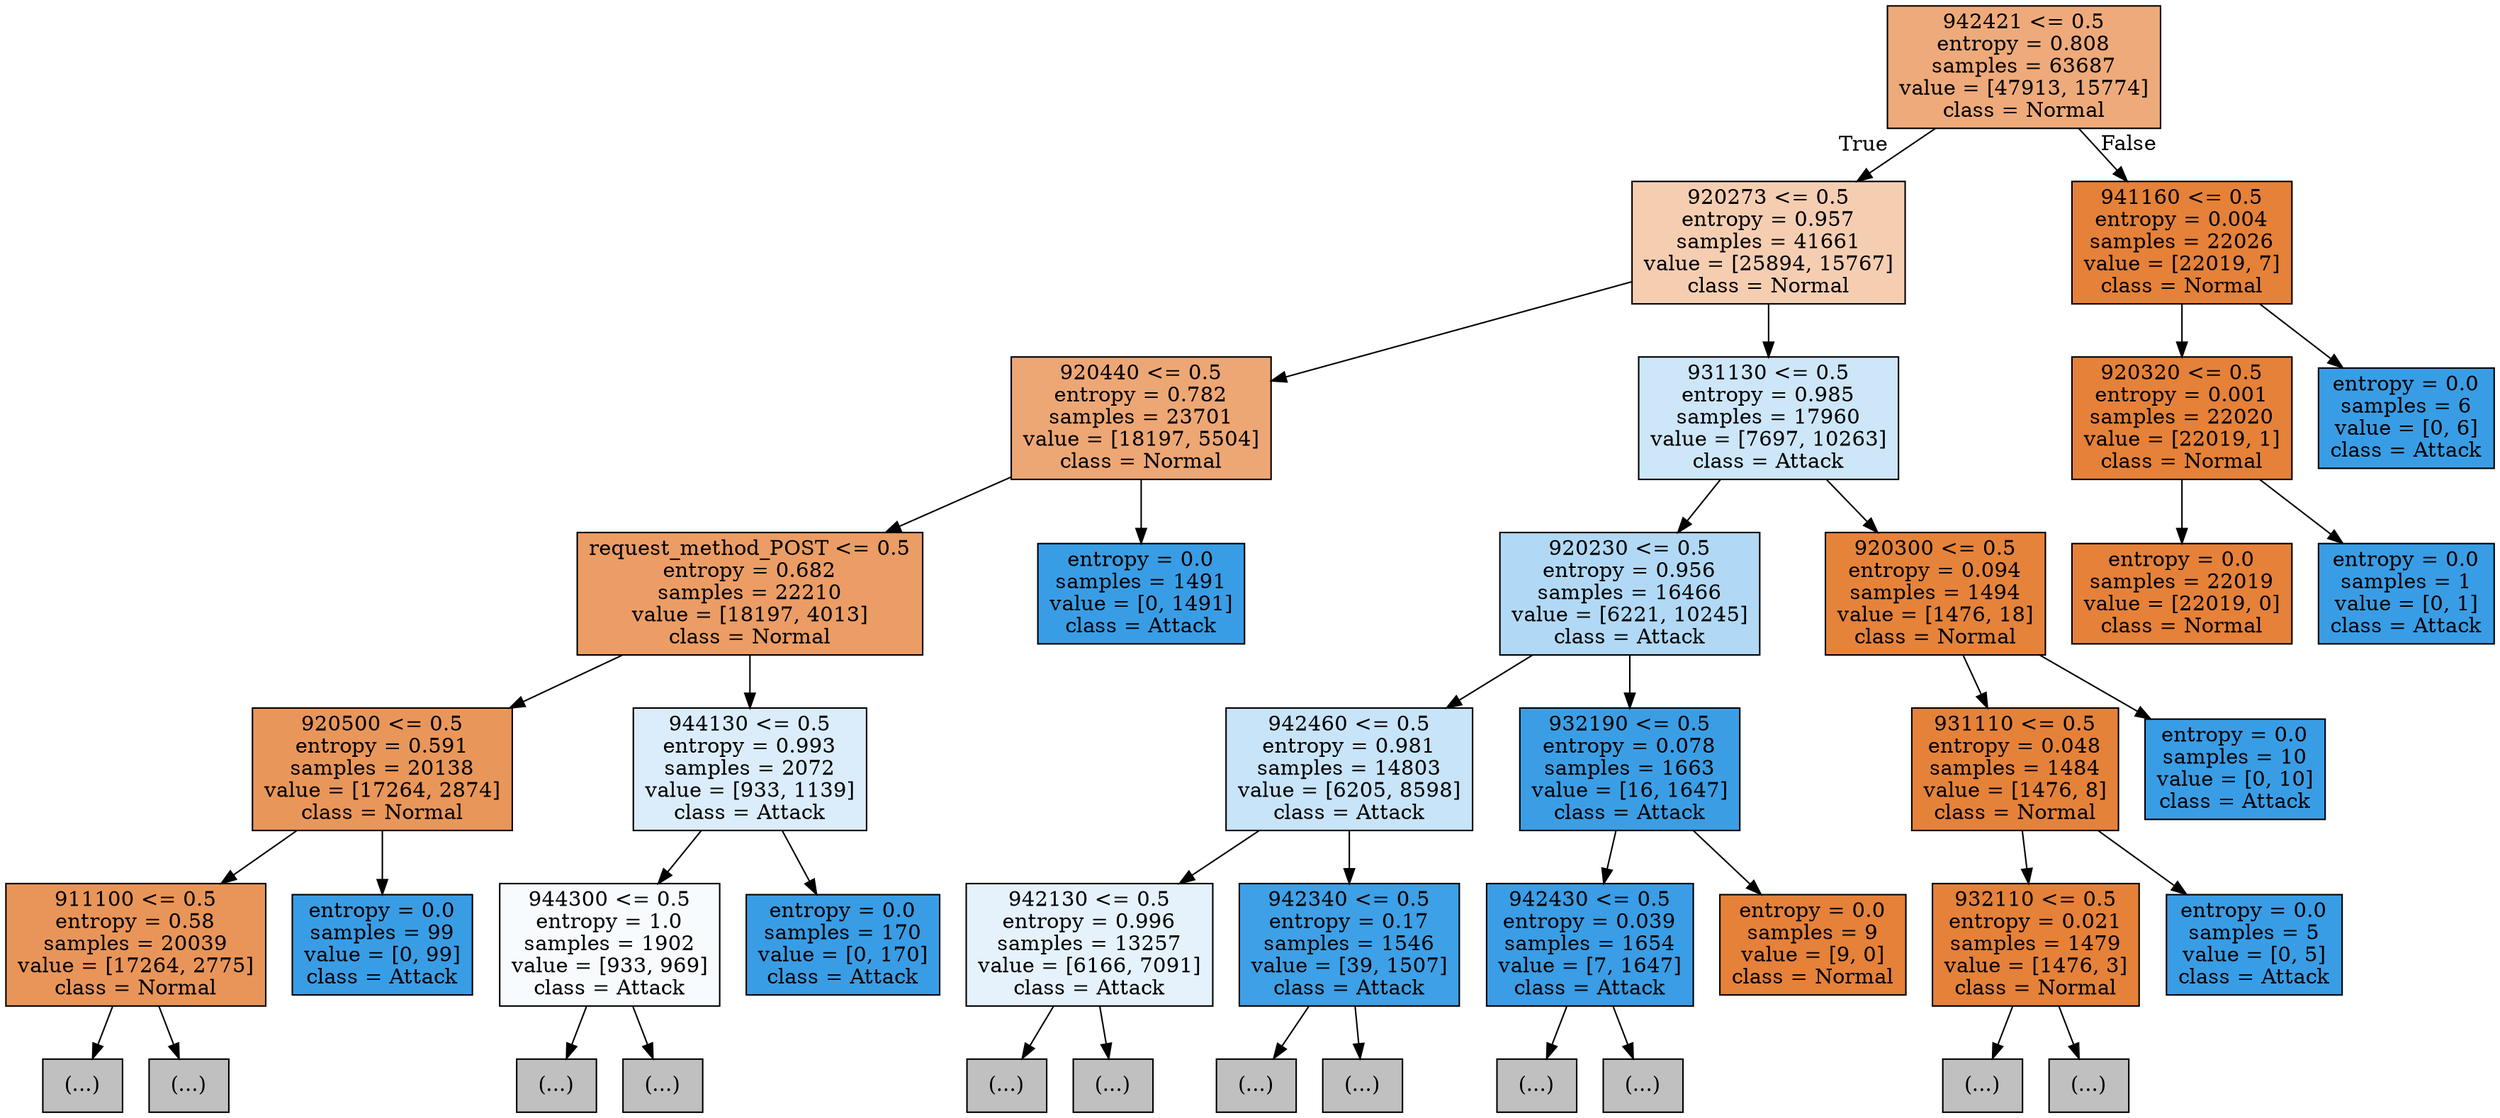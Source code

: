 digraph Tree {
node [shape=box, style="filled", color="black"] ;
0 [label="942421 <= 0.5\nentropy = 0.808\nsamples = 63687\nvalue = [47913, 15774]\nclass = Normal", fillcolor="#eeaa7a"] ;
1 [label="920273 <= 0.5\nentropy = 0.957\nsamples = 41661\nvalue = [25894, 15767]\nclass = Normal", fillcolor="#f5ceb2"] ;
0 -> 1 [labeldistance=2.5, labelangle=45, headlabel="True"] ;
2 [label="920440 <= 0.5\nentropy = 0.782\nsamples = 23701\nvalue = [18197, 5504]\nclass = Normal", fillcolor="#eda775"] ;
1 -> 2 ;
3 [label="request_method_POST <= 0.5\nentropy = 0.682\nsamples = 22210\nvalue = [18197, 4013]\nclass = Normal", fillcolor="#eb9d65"] ;
2 -> 3 ;
4 [label="920500 <= 0.5\nentropy = 0.591\nsamples = 20138\nvalue = [17264, 2874]\nclass = Normal", fillcolor="#e9965a"] ;
3 -> 4 ;
5 [label="911100 <= 0.5\nentropy = 0.58\nsamples = 20039\nvalue = [17264, 2775]\nclass = Normal", fillcolor="#e99559"] ;
4 -> 5 ;
6 [label="(...)", fillcolor="#C0C0C0"] ;
5 -> 6 ;
43 [label="(...)", fillcolor="#C0C0C0"] ;
5 -> 43 ;
44 [label="entropy = 0.0\nsamples = 99\nvalue = [0, 99]\nclass = Attack", fillcolor="#399de5"] ;
4 -> 44 ;
45 [label="944130 <= 0.5\nentropy = 0.993\nsamples = 2072\nvalue = [933, 1139]\nclass = Attack", fillcolor="#dbedfa"] ;
3 -> 45 ;
46 [label="944300 <= 0.5\nentropy = 1.0\nsamples = 1902\nvalue = [933, 969]\nclass = Attack", fillcolor="#f8fbfe"] ;
45 -> 46 ;
47 [label="(...)", fillcolor="#C0C0C0"] ;
46 -> 47 ;
60 [label="(...)", fillcolor="#C0C0C0"] ;
46 -> 60 ;
61 [label="entropy = 0.0\nsamples = 170\nvalue = [0, 170]\nclass = Attack", fillcolor="#399de5"] ;
45 -> 61 ;
62 [label="entropy = 0.0\nsamples = 1491\nvalue = [0, 1491]\nclass = Attack", fillcolor="#399de5"] ;
2 -> 62 ;
63 [label="931130 <= 0.5\nentropy = 0.985\nsamples = 17960\nvalue = [7697, 10263]\nclass = Attack", fillcolor="#cde6f8"] ;
1 -> 63 ;
64 [label="920230 <= 0.5\nentropy = 0.956\nsamples = 16466\nvalue = [6221, 10245]\nclass = Attack", fillcolor="#b1d9f5"] ;
63 -> 64 ;
65 [label="942460 <= 0.5\nentropy = 0.981\nsamples = 14803\nvalue = [6205, 8598]\nclass = Attack", fillcolor="#c8e4f8"] ;
64 -> 65 ;
66 [label="942130 <= 0.5\nentropy = 0.996\nsamples = 13257\nvalue = [6166, 7091]\nclass = Attack", fillcolor="#e5f2fc"] ;
65 -> 66 ;
67 [label="(...)", fillcolor="#C0C0C0"] ;
66 -> 67 ;
130 [label="(...)", fillcolor="#C0C0C0"] ;
66 -> 130 ;
145 [label="942340 <= 0.5\nentropy = 0.17\nsamples = 1546\nvalue = [39, 1507]\nclass = Attack", fillcolor="#3ea0e6"] ;
65 -> 145 ;
146 [label="(...)", fillcolor="#C0C0C0"] ;
145 -> 146 ;
169 [label="(...)", fillcolor="#C0C0C0"] ;
145 -> 169 ;
172 [label="932190 <= 0.5\nentropy = 0.078\nsamples = 1663\nvalue = [16, 1647]\nclass = Attack", fillcolor="#3b9ee5"] ;
64 -> 172 ;
173 [label="942430 <= 0.5\nentropy = 0.039\nsamples = 1654\nvalue = [7, 1647]\nclass = Attack", fillcolor="#3a9de5"] ;
172 -> 173 ;
174 [label="(...)", fillcolor="#C0C0C0"] ;
173 -> 174 ;
175 [label="(...)", fillcolor="#C0C0C0"] ;
173 -> 175 ;
178 [label="entropy = 0.0\nsamples = 9\nvalue = [9, 0]\nclass = Normal", fillcolor="#e58139"] ;
172 -> 178 ;
179 [label="920300 <= 0.5\nentropy = 0.094\nsamples = 1494\nvalue = [1476, 18]\nclass = Normal", fillcolor="#e5833b"] ;
63 -> 179 ;
180 [label="931110 <= 0.5\nentropy = 0.048\nsamples = 1484\nvalue = [1476, 8]\nclass = Normal", fillcolor="#e5823a"] ;
179 -> 180 ;
181 [label="932110 <= 0.5\nentropy = 0.021\nsamples = 1479\nvalue = [1476, 3]\nclass = Normal", fillcolor="#e58139"] ;
180 -> 181 ;
182 [label="(...)", fillcolor="#C0C0C0"] ;
181 -> 182 ;
189 [label="(...)", fillcolor="#C0C0C0"] ;
181 -> 189 ;
190 [label="entropy = 0.0\nsamples = 5\nvalue = [0, 5]\nclass = Attack", fillcolor="#399de5"] ;
180 -> 190 ;
191 [label="entropy = 0.0\nsamples = 10\nvalue = [0, 10]\nclass = Attack", fillcolor="#399de5"] ;
179 -> 191 ;
192 [label="941160 <= 0.5\nentropy = 0.004\nsamples = 22026\nvalue = [22019, 7]\nclass = Normal", fillcolor="#e58139"] ;
0 -> 192 [labeldistance=2.5, labelangle=-45, headlabel="False"] ;
193 [label="920320 <= 0.5\nentropy = 0.001\nsamples = 22020\nvalue = [22019, 1]\nclass = Normal", fillcolor="#e58139"] ;
192 -> 193 ;
194 [label="entropy = 0.0\nsamples = 22019\nvalue = [22019, 0]\nclass = Normal", fillcolor="#e58139"] ;
193 -> 194 ;
195 [label="entropy = 0.0\nsamples = 1\nvalue = [0, 1]\nclass = Attack", fillcolor="#399de5"] ;
193 -> 195 ;
196 [label="entropy = 0.0\nsamples = 6\nvalue = [0, 6]\nclass = Attack", fillcolor="#399de5"] ;
192 -> 196 ;
}